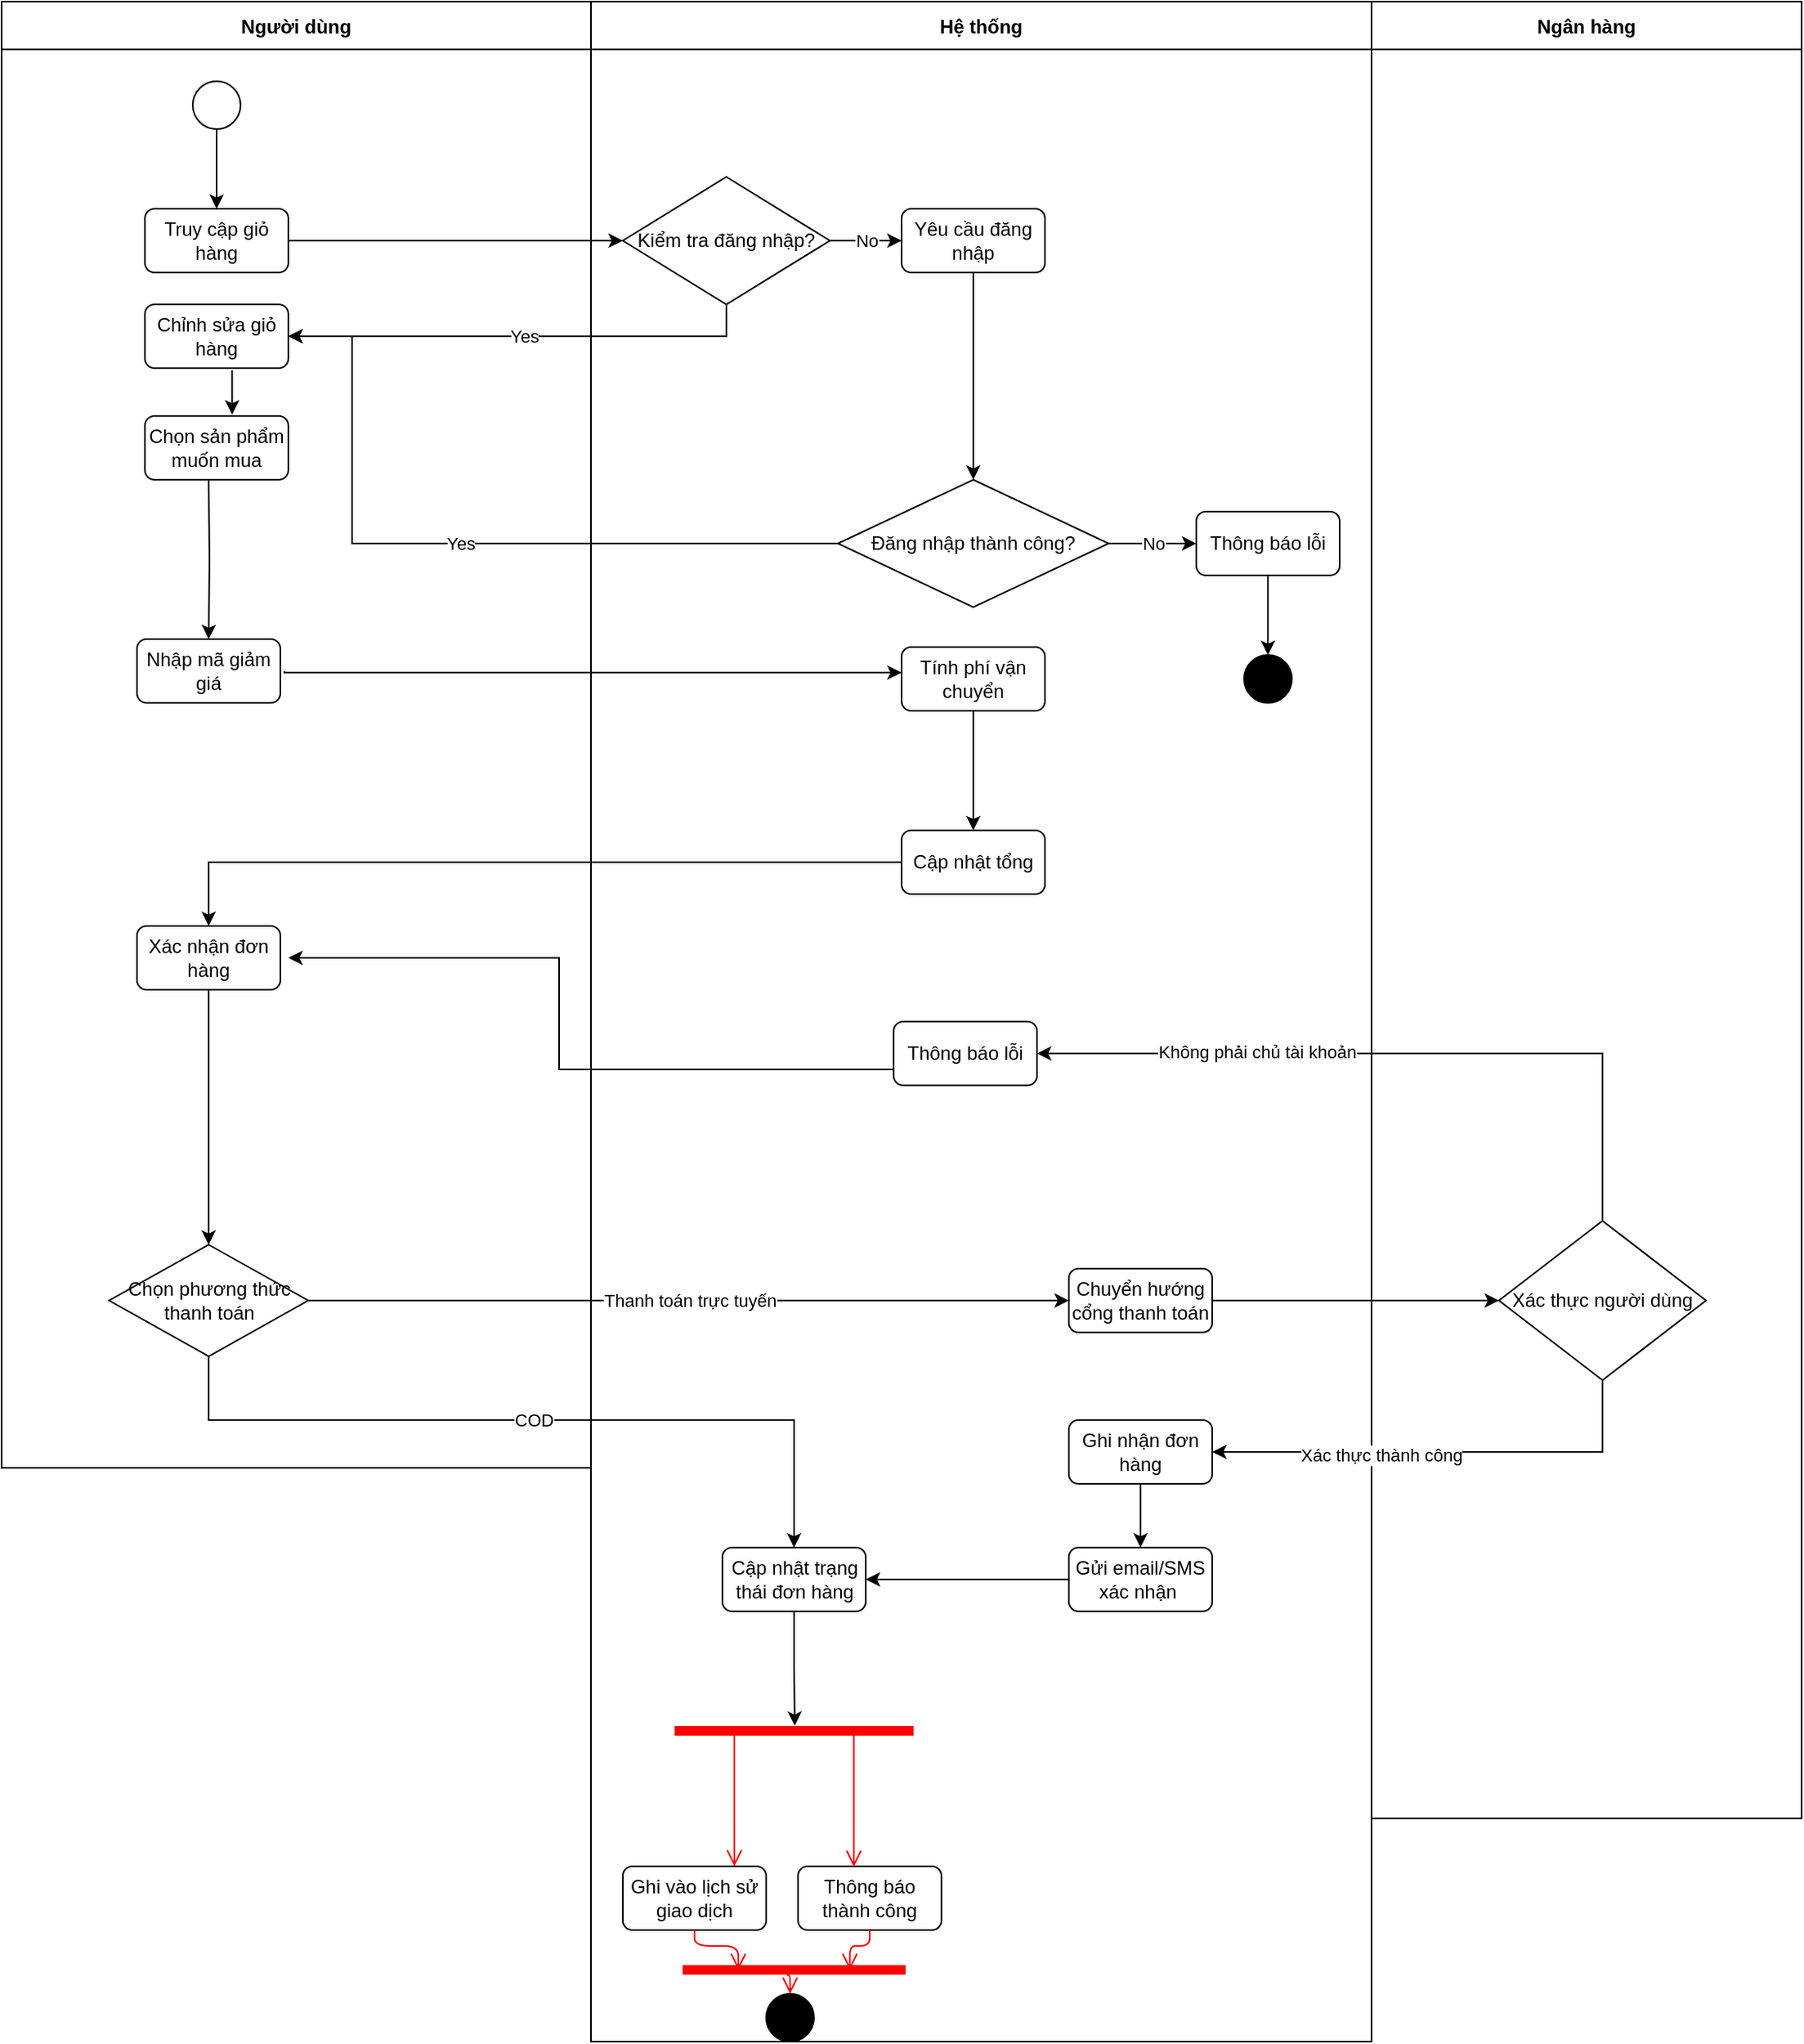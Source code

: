 <mxfile>
    <diagram id="9e7BRUzjvNmEs0wVggqz" name="Activity Diagram">
        <mxGraphModel dx="536" dy="282" grid="1" gridSize="10" guides="1" tooltips="1" connect="1" arrows="1" fold="1" page="1" pageScale="1" pageWidth="850" pageHeight="1100" math="0" shadow="0">
            <root>
                <mxCell id="0"/>
                <mxCell id="1" parent="0"/>
                <mxCell id="2" value="Người dùng" style="swimlane;startSize=30;" parent="1" vertex="1">
                    <mxGeometry x="110" y="50" width="370" height="920" as="geometry"/>
                </mxCell>
                <mxCell id="3" value="" style="ellipse;whiteSpace=wrap;html=1;aspect=fixed;" parent="2" vertex="1">
                    <mxGeometry x="120" y="50" width="30" height="30" as="geometry"/>
                </mxCell>
                <mxCell id="4" value="Truy cập giỏ hàng" style="rounded=1;whiteSpace=wrap;html=1;" parent="2" vertex="1">
                    <mxGeometry x="90" y="130" width="90" height="40" as="geometry"/>
                </mxCell>
                <mxCell id="5" value="Chỉnh sửa giỏ hàng" style="rounded=1;whiteSpace=wrap;html=1;" parent="2" vertex="1">
                    <mxGeometry x="90" y="190" width="90" height="40" as="geometry"/>
                </mxCell>
                <mxCell id="7" value="Nhập mã giảm giá" style="rounded=1;whiteSpace=wrap;html=1;" parent="2" vertex="1">
                    <mxGeometry x="85" y="400" width="90" height="40" as="geometry"/>
                </mxCell>
                <mxCell id="11" value="Xác nhận đơn hàng" style="rounded=1;whiteSpace=wrap;html=1;" parent="2" vertex="1">
                    <mxGeometry x="85" y="580" width="90" height="40" as="geometry"/>
                </mxCell>
                <mxCell id="71" value="Chọn sản phẩm muốn mua" style="rounded=1;whiteSpace=wrap;html=1;" parent="2" vertex="1">
                    <mxGeometry x="90" y="260" width="90" height="40" as="geometry"/>
                </mxCell>
                <mxCell id="72" style="edgeStyle=orthogonalEdgeStyle;rounded=0;html=1;jettySize=auto;orthogonalLoop=1;entryX=0.5;entryY=0;entryDx=0;entryDy=0;" parent="2" target="7" edge="1">
                    <mxGeometry relative="1" as="geometry">
                        <mxPoint x="130" y="300" as="sourcePoint"/>
                        <mxPoint x="130" y="370" as="targetPoint"/>
                        <Array as="points"/>
                    </mxGeometry>
                </mxCell>
                <mxCell id="78" style="edgeStyle=orthogonalEdgeStyle;rounded=0;html=1;jettySize=auto;orthogonalLoop=1;entryX=0.608;entryY=-0.022;entryDx=0;entryDy=0;entryPerimeter=0;exitX=0.608;exitY=1.033;exitDx=0;exitDy=0;exitPerimeter=0;" parent="2" source="5" target="71" edge="1">
                    <mxGeometry relative="1" as="geometry">
                        <mxPoint x="160" y="240" as="sourcePoint"/>
                        <mxPoint x="400" y="160" as="targetPoint"/>
                    </mxGeometry>
                </mxCell>
                <mxCell id="24" value="Chọn phương thức thanh toán" style="rhombus;whiteSpace=wrap;html=1;" parent="2" vertex="1">
                    <mxGeometry x="67.5" y="780" width="125" height="70" as="geometry"/>
                </mxCell>
                <mxCell id="188" style="edgeStyle=orthogonalEdgeStyle;rounded=0;html=1;jettySize=auto;orthogonalLoop=1;entryX=0.5;entryY=0;entryDx=0;entryDy=0;exitX=0.5;exitY=1;exitDx=0;exitDy=0;" parent="2" source="11" target="24" edge="1">
                    <mxGeometry relative="1" as="geometry">
                        <mxPoint x="130" y="630" as="sourcePoint"/>
                        <mxPoint x="163" y="590" as="targetPoint"/>
                    </mxGeometry>
                </mxCell>
                <mxCell id="33" style="edgeStyle=orthogonalEdgeStyle;rounded=0;html=1;jettySize=auto;orthogonalLoop=1;" parent="1" source="3" target="4" edge="1">
                    <mxGeometry relative="1" as="geometry"/>
                </mxCell>
                <mxCell id="34" style="edgeStyle=orthogonalEdgeStyle;rounded=0;html=1;jettySize=auto;orthogonalLoop=1;" parent="1" source="4" target="13" edge="1">
                    <mxGeometry relative="1" as="geometry"/>
                </mxCell>
                <mxCell id="36" value="&lt;span style=&quot;color: rgb(0, 0, 0);&quot;&gt;Yes&lt;/span&gt;" style="edgeStyle=orthogonalEdgeStyle;rounded=0;html=1;jettySize=auto;orthogonalLoop=1;entryX=1;entryY=0.5;entryDx=0;entryDy=0;" parent="1" source="13" target="5" edge="1">
                    <mxGeometry relative="1" as="geometry">
                        <Array as="points">
                            <mxPoint x="565" y="260"/>
                        </Array>
                    </mxGeometry>
                </mxCell>
                <mxCell id="38" value="Yes" style="edgeStyle=orthogonalEdgeStyle;rounded=0;html=1;jettySize=auto;orthogonalLoop=1;exitX=0;exitY=0.5;exitDx=0;exitDy=0;" parent="1" source="15" target="5" edge="1">
                    <mxGeometry relative="1" as="geometry">
                        <Array as="points">
                            <mxPoint x="330" y="390"/>
                            <mxPoint x="330" y="260"/>
                        </Array>
                    </mxGeometry>
                </mxCell>
                <mxCell id="70" style="edgeStyle=orthogonalEdgeStyle;rounded=0;html=1;jettySize=auto;orthogonalLoop=1;exitX=0;exitY=0.5;exitDx=0;exitDy=0;" parent="1" source="69" edge="1">
                    <mxGeometry relative="1" as="geometry">
                        <mxPoint x="790" y="1130" as="sourcePoint"/>
                        <mxPoint x="290" y="650" as="targetPoint"/>
                        <Array as="points">
                            <mxPoint x="460" y="720"/>
                            <mxPoint x="460" y="650"/>
                            <mxPoint x="290" y="650"/>
                        </Array>
                    </mxGeometry>
                </mxCell>
                <mxCell id="147" value="Ngân hàng" style="swimlane;startSize=30;" parent="1" vertex="1">
                    <mxGeometry x="970" y="50" width="270" height="1140" as="geometry"/>
                </mxCell>
                <mxCell id="164" value="Xác thực người dùng" style="rhombus;whiteSpace=wrap;html=1;" parent="147" vertex="1">
                    <mxGeometry x="80" y="765" width="130" height="100" as="geometry"/>
                </mxCell>
                <mxCell id="12" value="Hệ thống" style="swimlane;startSize=30;" parent="1" vertex="1">
                    <mxGeometry x="480" y="50" width="490" height="1280" as="geometry"/>
                </mxCell>
                <mxCell id="13" value="Kiểm tra đăng nhập?" style="rhombus;whiteSpace=wrap;html=1;" parent="12" vertex="1">
                    <mxGeometry x="20" y="110" width="130" height="80" as="geometry"/>
                </mxCell>
                <mxCell id="15" value="Đăng nhập thành công?" style="rhombus;whiteSpace=wrap;html=1;" parent="12" vertex="1">
                    <mxGeometry x="155" y="300" width="170" height="80" as="geometry"/>
                </mxCell>
                <mxCell id="16" value="Thông báo lỗi" style="rounded=1;whiteSpace=wrap;html=1;" parent="12" vertex="1">
                    <mxGeometry x="380" y="320" width="90" height="40" as="geometry"/>
                </mxCell>
                <mxCell id="17" value="" style="ellipse;whiteSpace=wrap;html=1;aspect=fixed;fillColor=#000000;" parent="12" vertex="1">
                    <mxGeometry x="410" y="410" width="30" height="30" as="geometry"/>
                </mxCell>
                <mxCell id="19" value="Cập nhật tổng" style="rounded=1;whiteSpace=wrap;html=1;" parent="12" vertex="1">
                    <mxGeometry x="195" y="520" width="90" height="40" as="geometry"/>
                </mxCell>
                <mxCell id="21" value="Tính phí vận chuyển" style="rounded=1;whiteSpace=wrap;html=1;" parent="12" vertex="1">
                    <mxGeometry x="195" y="405" width="90" height="40" as="geometry"/>
                </mxCell>
                <mxCell id="28" value="Ghi nhận đơn hàng" style="rounded=1;whiteSpace=wrap;html=1;" parent="12" vertex="1">
                    <mxGeometry x="300" y="890" width="90" height="40" as="geometry"/>
                </mxCell>
                <mxCell id="30" value="Gửi email/SMS xác nhận&amp;nbsp;" style="rounded=1;whiteSpace=wrap;html=1;" parent="12" vertex="1">
                    <mxGeometry x="300" y="970" width="90" height="40" as="geometry"/>
                </mxCell>
                <mxCell id="32" value="" style="ellipse;whiteSpace=wrap;html=1;aspect=fixed;fillColor=#000000;" parent="12" vertex="1">
                    <mxGeometry x="110" y="1250" width="30" height="30" as="geometry"/>
                </mxCell>
                <mxCell id="69" value="Thông báo lỗi" style="rounded=1;whiteSpace=wrap;html=1;" parent="12" vertex="1">
                    <mxGeometry x="190" y="640" width="90" height="40" as="geometry"/>
                </mxCell>
                <mxCell id="35" value="No" style="edgeStyle=orthogonalEdgeStyle;rounded=0;html=1;jettySize=auto;orthogonalLoop=1;entryX=0;entryY=0.5;entryDx=0;entryDy=0;exitX=1;exitY=0.5;exitDx=0;exitDy=0;" parent="12" source="13" target="191" edge="1">
                    <mxGeometry relative="1" as="geometry">
                        <mxPoint x="195" y="150" as="targetPoint"/>
                    </mxGeometry>
                </mxCell>
                <mxCell id="37" style="edgeStyle=orthogonalEdgeStyle;rounded=0;html=1;jettySize=auto;orthogonalLoop=1;entryX=0.5;entryY=0;entryDx=0;entryDy=0;exitX=0.5;exitY=1;exitDx=0;exitDy=0;" parent="12" source="191" target="15" edge="1">
                    <mxGeometry relative="1" as="geometry">
                        <Array as="points"/>
                        <mxPoint x="240" y="170" as="sourcePoint"/>
                    </mxGeometry>
                </mxCell>
                <mxCell id="39" value="No" style="edgeStyle=orthogonalEdgeStyle;rounded=0;html=1;jettySize=auto;orthogonalLoop=1;" parent="12" source="15" target="16" edge="1">
                    <mxGeometry relative="1" as="geometry"/>
                </mxCell>
                <mxCell id="40" style="edgeStyle=orthogonalEdgeStyle;rounded=0;html=1;jettySize=auto;orthogonalLoop=1;" parent="12" source="16" target="17" edge="1">
                    <mxGeometry relative="1" as="geometry"/>
                </mxCell>
                <mxCell id="65" style="edgeStyle=orthogonalEdgeStyle;rounded=0;html=1;jettySize=auto;orthogonalLoop=1;exitX=0;exitY=0.5;exitDx=0;exitDy=0;entryX=1;entryY=0.5;entryDx=0;entryDy=0;" parent="12" source="30" target="192" edge="1">
                    <mxGeometry relative="1" as="geometry">
                        <Array as="points"/>
                        <mxPoint x="172.5" y="990" as="targetPoint"/>
                    </mxGeometry>
                </mxCell>
                <mxCell id="178" value="Chuyển hướng cổng thanh toán" style="rounded=1;whiteSpace=wrap;html=1;" parent="12" vertex="1">
                    <mxGeometry x="300" y="795" width="90" height="40" as="geometry"/>
                </mxCell>
                <mxCell id="182" style="edgeStyle=orthogonalEdgeStyle;rounded=0;html=1;jettySize=auto;orthogonalLoop=1;exitX=0.5;exitY=1;exitDx=0;exitDy=0;entryX=0.5;entryY=0;entryDx=0;entryDy=0;" parent="12" source="28" target="30" edge="1">
                    <mxGeometry relative="1" as="geometry">
                        <mxPoint x="310" y="1010" as="sourcePoint"/>
                        <mxPoint x="225" y="1060" as="targetPoint"/>
                    </mxGeometry>
                </mxCell>
                <mxCell id="44" style="edgeStyle=orthogonalEdgeStyle;rounded=0;html=1;jettySize=auto;orthogonalLoop=1;" parent="12" edge="1">
                    <mxGeometry relative="1" as="geometry">
                        <mxPoint x="-192.5" y="420" as="sourcePoint"/>
                        <mxPoint x="195" y="421" as="targetPoint"/>
                        <Array as="points">
                            <mxPoint x="-192" y="421"/>
                            <mxPoint x="195" y="421"/>
                        </Array>
                    </mxGeometry>
                </mxCell>
                <mxCell id="190" style="edgeStyle=orthogonalEdgeStyle;rounded=0;html=1;jettySize=auto;orthogonalLoop=1;entryX=0.5;entryY=0;entryDx=0;entryDy=0;exitX=0.5;exitY=1;exitDx=0;exitDy=0;" parent="12" source="21" target="19" edge="1">
                    <mxGeometry relative="1" as="geometry">
                        <mxPoint x="-182.5" y="430" as="sourcePoint"/>
                        <mxPoint x="205" y="435" as="targetPoint"/>
                        <Array as="points">
                            <mxPoint x="240" y="470"/>
                            <mxPoint x="240" y="470"/>
                        </Array>
                    </mxGeometry>
                </mxCell>
                <mxCell id="191" value="Yêu cầu đăng nhập" style="rounded=1;whiteSpace=wrap;html=1;" parent="12" vertex="1">
                    <mxGeometry x="195" y="130" width="90" height="40" as="geometry"/>
                </mxCell>
                <mxCell id="192" value="Cập nhật trạng thái đơn hàng" style="rounded=1;whiteSpace=wrap;html=1;" vertex="1" parent="12">
                    <mxGeometry x="82.5" y="970" width="90" height="40" as="geometry"/>
                </mxCell>
                <mxCell id="194" style="edgeStyle=orthogonalEdgeStyle;rounded=0;html=1;jettySize=auto;orthogonalLoop=1;exitX=0.5;exitY=1;exitDx=0;exitDy=0;entryX=0.503;entryY=0.177;entryDx=0;entryDy=0;entryPerimeter=0;" edge="1" parent="12" source="192" target="199">
                    <mxGeometry relative="1" as="geometry">
                        <Array as="points"/>
                        <mxPoint x="138" y="1020" as="sourcePoint"/>
                        <mxPoint x="128" y="1080" as="targetPoint"/>
                    </mxGeometry>
                </mxCell>
                <mxCell id="199" value="" style="shape=line;html=1;strokeWidth=6;strokeColor=#ff0000;" vertex="1" parent="12">
                    <mxGeometry x="52.5" y="1080" width="150" height="10" as="geometry"/>
                </mxCell>
                <mxCell id="200" value="" style="edgeStyle=orthogonalEdgeStyle;html=1;verticalAlign=bottom;endArrow=open;endSize=8;strokeColor=#ff0000;exitX=0.25;exitY=0.5;exitDx=0;exitDy=0;exitPerimeter=0;entryX=0.778;entryY=0;entryDx=0;entryDy=0;entryPerimeter=0;" edge="1" source="199" parent="12" target="203">
                    <mxGeometry relative="1" as="geometry">
                        <mxPoint x="100" y="1160" as="targetPoint"/>
                        <mxPoint x="142.5" y="1139.997" as="sourcePoint"/>
                        <Array as="points"/>
                    </mxGeometry>
                </mxCell>
                <mxCell id="202" value="Thông báo thành công" style="rounded=1;whiteSpace=wrap;html=1;" vertex="1" parent="12">
                    <mxGeometry x="130" y="1170" width="90" height="40" as="geometry"/>
                </mxCell>
                <mxCell id="203" value="Ghi vào lịch sử giao dịch" style="rounded=1;whiteSpace=wrap;html=1;" vertex="1" parent="12">
                    <mxGeometry x="20" y="1170" width="90" height="40" as="geometry"/>
                </mxCell>
                <mxCell id="201" value="" style="edgeStyle=orthogonalEdgeStyle;html=1;verticalAlign=bottom;endArrow=open;endSize=8;strokeColor=#ff0000;exitX=0.75;exitY=0.5;exitDx=0;exitDy=0;exitPerimeter=0;entryX=0.389;entryY=0.009;entryDx=0;entryDy=0;entryPerimeter=0;" edge="1" parent="12" source="199" target="202">
                    <mxGeometry relative="1" as="geometry">
                        <mxPoint x="165" y="1170" as="targetPoint"/>
                        <mxPoint x="100" y="1135" as="sourcePoint"/>
                        <Array as="points"/>
                    </mxGeometry>
                </mxCell>
                <mxCell id="204" value="" style="shape=line;html=1;strokeWidth=6;strokeColor=#ff0000;" vertex="1" parent="12">
                    <mxGeometry x="57.5" y="1230" width="140" height="10" as="geometry"/>
                </mxCell>
                <mxCell id="206" value="" style="edgeStyle=orthogonalEdgeStyle;html=1;verticalAlign=bottom;endArrow=open;endSize=8;strokeColor=#ff0000;exitX=0.5;exitY=1;exitDx=0;exitDy=0;entryX=0.25;entryY=0.5;entryDx=0;entryDy=0;entryPerimeter=0;" edge="1" parent="12" source="203" target="204">
                    <mxGeometry relative="1" as="geometry">
                        <mxPoint x="100" y="1180" as="targetPoint"/>
                        <mxPoint x="100" y="1095" as="sourcePoint"/>
                        <Array as="points"/>
                    </mxGeometry>
                </mxCell>
                <mxCell id="207" value="" style="edgeStyle=orthogonalEdgeStyle;html=1;verticalAlign=bottom;endArrow=open;endSize=8;strokeColor=#ff0000;exitX=0.5;exitY=1;exitDx=0;exitDy=0;entryX=0.75;entryY=0.5;entryDx=0;entryDy=0;entryPerimeter=0;" edge="1" parent="12" source="202" target="204">
                    <mxGeometry relative="1" as="geometry">
                        <mxPoint x="110" y="1190" as="targetPoint"/>
                        <mxPoint x="110" y="1105" as="sourcePoint"/>
                        <Array as="points"/>
                    </mxGeometry>
                </mxCell>
                <mxCell id="205" value="" style="edgeStyle=orthogonalEdgeStyle;html=1;verticalAlign=bottom;endArrow=open;endSize=8;strokeColor=#ff0000;exitX=0.468;exitY=0.83;exitDx=0;exitDy=0;exitPerimeter=0;entryX=0.5;entryY=0;entryDx=0;entryDy=0;" edge="1" source="204" parent="12" target="32">
                    <mxGeometry relative="1" as="geometry">
                        <mxPoint x="236" y="1310" as="targetPoint"/>
                        <mxPoint x="233.5" y="1240" as="sourcePoint"/>
                    </mxGeometry>
                </mxCell>
                <mxCell id="180" value="" style="edgeStyle=orthogonalEdgeStyle;rounded=0;html=1;jettySize=auto;orthogonalLoop=1;exitX=1;exitY=0.5;exitDx=0;exitDy=0;entryX=0;entryY=0.5;entryDx=0;entryDy=0;" parent="1" source="178" target="164" edge="1">
                    <mxGeometry relative="1" as="geometry">
                        <mxPoint x="940" y="910" as="sourcePoint"/>
                        <mxPoint x="940" y="990" as="targetPoint"/>
                    </mxGeometry>
                </mxCell>
                <mxCell id="169" style="edgeStyle=orthogonalEdgeStyle;rounded=0;html=1;jettySize=auto;orthogonalLoop=1;exitX=0.5;exitY=1;exitDx=0;exitDy=0;entryX=1;entryY=0.5;entryDx=0;entryDy=0;" parent="1" source="164" target="28" edge="1">
                    <mxGeometry relative="1" as="geometry">
                        <mxPoint x="1115" y="890" as="sourcePoint"/>
                        <mxPoint x="870" y="1050" as="targetPoint"/>
                        <Array as="points">
                            <mxPoint x="1115" y="960"/>
                        </Array>
                    </mxGeometry>
                </mxCell>
                <mxCell id="173" value="Xác thực thành công" style="edgeLabel;html=1;align=center;verticalAlign=middle;resizable=0;points=[];" parent="169" vertex="1" connectable="0">
                    <mxGeometry x="0.271" y="2" relative="1" as="geometry">
                        <mxPoint as="offset"/>
                    </mxGeometry>
                </mxCell>
                <mxCell id="167" value="" style="edgeStyle=orthogonalEdgeStyle;rounded=0;html=1;jettySize=auto;orthogonalLoop=1;exitX=0.5;exitY=0;exitDx=0;exitDy=0;" parent="1" source="164" edge="1">
                    <mxGeometry relative="1" as="geometry">
                        <mxPoint x="760" y="710" as="targetPoint"/>
                        <Array as="points">
                            <mxPoint x="1115" y="710"/>
                        </Array>
                        <mxPoint x="1125" y="849.95" as="sourcePoint"/>
                    </mxGeometry>
                </mxCell>
                <mxCell id="181" value="&lt;span style=&quot;color: rgb(0, 0, 0);&quot;&gt;Không phải chủ tài khoản&lt;/span&gt;" style="edgeLabel;html=1;align=center;verticalAlign=middle;resizable=0;points=[];" parent="167" vertex="1" connectable="0">
                    <mxGeometry x="0.4" y="-1" relative="1" as="geometry">
                        <mxPoint as="offset"/>
                    </mxGeometry>
                </mxCell>
                <mxCell id="186" style="edgeStyle=orthogonalEdgeStyle;rounded=0;html=1;jettySize=auto;orthogonalLoop=1;exitX=0;exitY=0.5;exitDx=0;exitDy=0;" parent="1" source="19" edge="1">
                    <mxGeometry relative="1" as="geometry">
                        <mxPoint x="480" y="470" as="sourcePoint"/>
                        <mxPoint x="240" y="630" as="targetPoint"/>
                        <Array as="points">
                            <mxPoint x="240" y="590"/>
                            <mxPoint x="240" y="630"/>
                        </Array>
                    </mxGeometry>
                </mxCell>
                <mxCell id="58" value="Thanh toán trực tuyến" style="edgeStyle=orthogonalEdgeStyle;rounded=0;html=1;jettySize=auto;orthogonalLoop=1;entryX=0;entryY=0.5;entryDx=0;entryDy=0;exitX=1;exitY=0.5;exitDx=0;exitDy=0;" parent="1" source="24" target="178" edge="1">
                    <mxGeometry relative="1" as="geometry">
                        <mxPoint x="780" y="840" as="targetPoint"/>
                        <Array as="points"/>
                    </mxGeometry>
                </mxCell>
                <mxCell id="57" value="COD" style="edgeStyle=orthogonalEdgeStyle;rounded=0;html=1;jettySize=auto;orthogonalLoop=1;exitX=0.5;exitY=1;exitDx=0;exitDy=0;entryX=0.5;entryY=0;entryDx=0;entryDy=0;" parent="1" source="24" target="192" edge="1">
                    <mxGeometry relative="1" as="geometry">
                        <mxPoint x="608" y="1020" as="targetPoint"/>
                        <Array as="points">
                            <mxPoint x="240" y="940"/>
                            <mxPoint x="608" y="940"/>
                        </Array>
                    </mxGeometry>
                </mxCell>
            </root>
        </mxGraphModel>
    </diagram>
</mxfile>